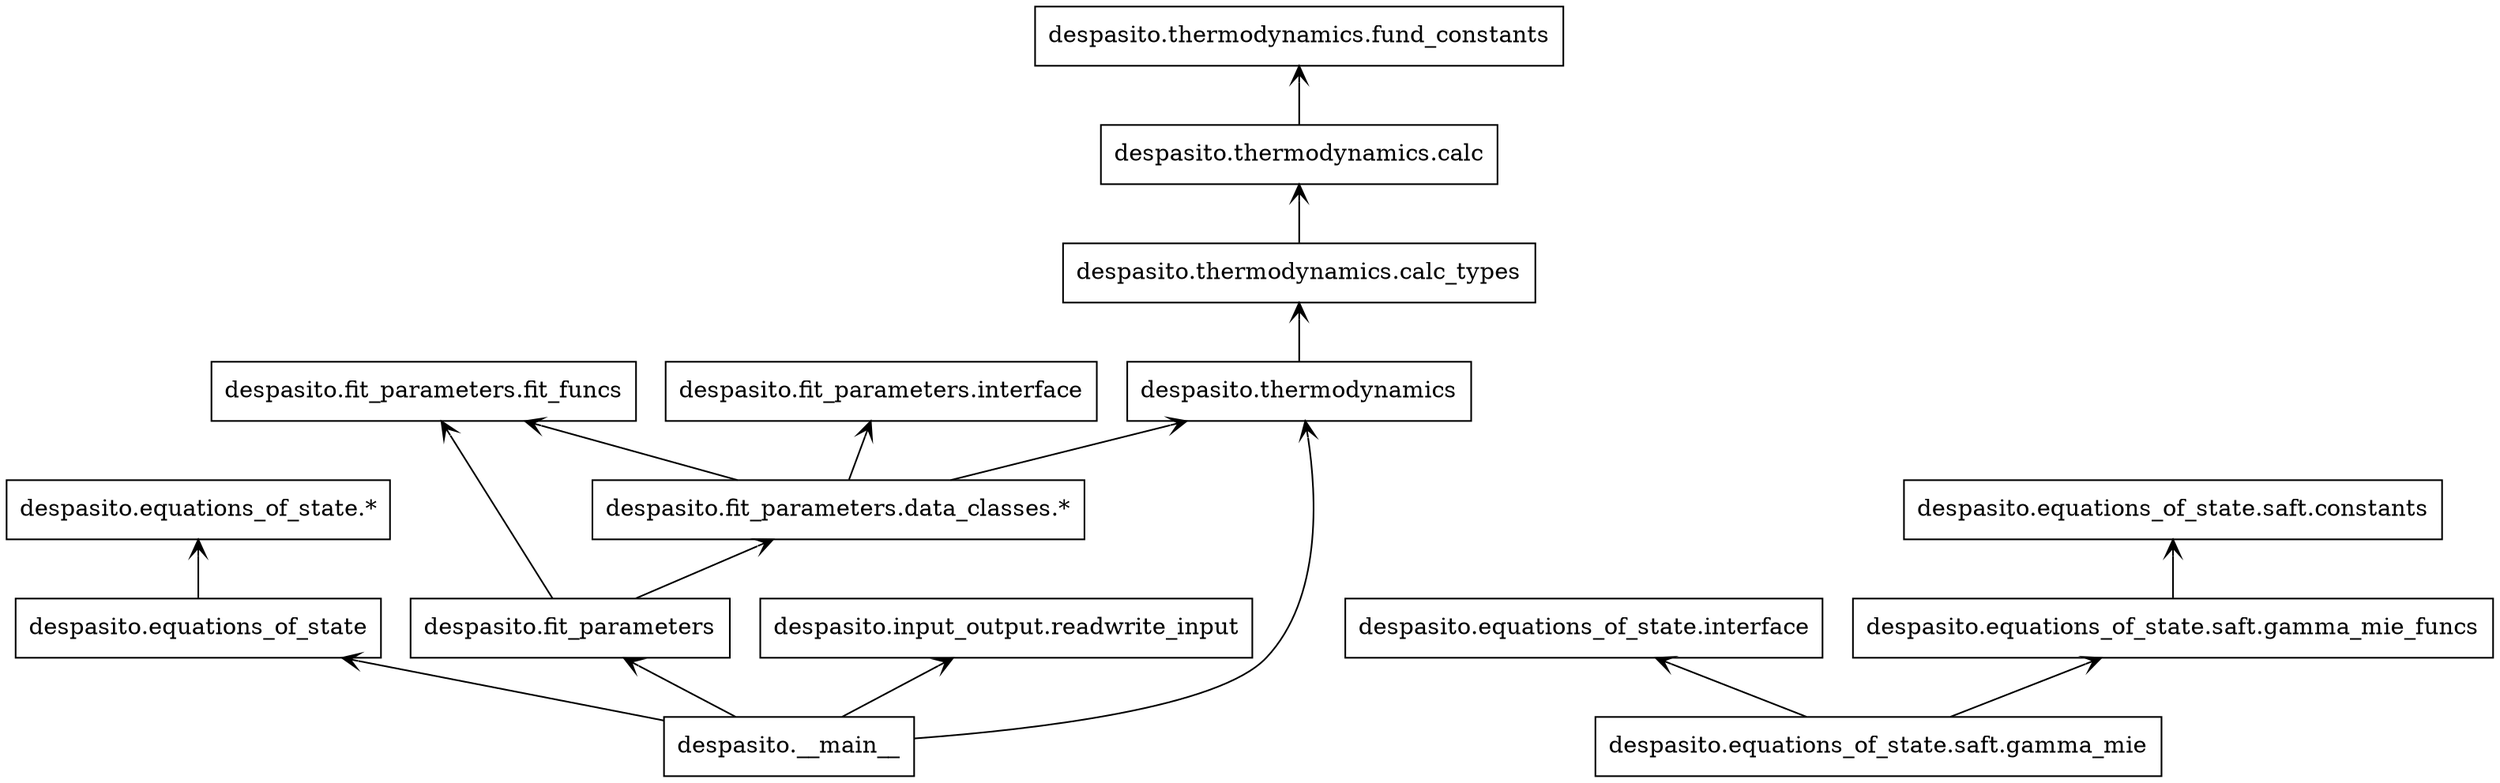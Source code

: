 digraph "packages" {
charset="utf-8"
rankdir=BT
"1" [label="despasito.__main__", shape="box"];
"3" [label="despasito.equations_of_state", shape="box"];
"4" [label="despasito.equations_of_state.interface", shape="box"];
"5" [label="despasito.equations_of_state.*", shape="box"];
"6" [label="despasito.equations_of_state.saft.constants", shape="box"];
"7" [label="despasito.equations_of_state.saft.gamma_mie", shape="box"];
"8" [label="despasito.equations_of_state.saft.gamma_mie_funcs", shape="box"];
"9" [label="despasito.fit_parameters", shape="box"];
"11" [label="despasito.fit_parameters.data_classes.*", shape="box"];
"14" [label="despasito.fit_parameters.fit_funcs", shape="box"];
"15" [label="despasito.fit_parameters.interface", shape="box"];
"18" [label="despasito.input_output.readwrite_input", shape="box"];
"19" [label="despasito.thermodynamics", shape="box"];
"20" [label="despasito.thermodynamics.calc", shape="box"];
"21" [label="despasito.thermodynamics.calc_types", shape="box"];
"22" [label="despasito.thermodynamics.fund_constants", shape="box"];
"1" -> "3" [arrowhead="open", arrowtail="none"];
"1" -> "9" [arrowhead="open", arrowtail="none"];
"1" -> "18" [arrowhead="open", arrowtail="none"];
"1" -> "19" [arrowhead="open", arrowtail="none"];
"7" -> "4" [arrowhead="open", arrowtail="none"];
"9" -> "11" [arrowhead="open", arrowtail="none"];
"9" -> "14" [arrowhead="open", arrowtail="none"];
"11" -> "14" [arrowhead="open", arrowtail="none"];
"11" -> "15" [arrowhead="open", arrowtail="none"];
"11" -> "19" [arrowhead="open", arrowtail="none"];
"19" -> "21" [arrowhead="open", arrowtail="none"];
"21" -> "20" [arrowhead="open", arrowtail="none"];
"20" -> "22" [arrowhead="open", arrowtail="none"];
"3" -> "5" [arrowhead="open", arrowtail="none"];
"7" -> "8" [arrowhead="open", arrowtail="none"];
"8" -> "6" [arrowhead="open", arrowtail="none"];
}
